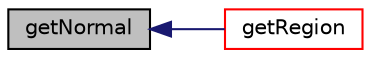 digraph "getNormal"
{
  bgcolor="transparent";
  edge [fontname="Helvetica",fontsize="10",labelfontname="Helvetica",labelfontsize="10"];
  node [fontname="Helvetica",fontsize="10",shape=record];
  rankdir="LR";
  Node539 [label="getNormal",height=0.2,width=0.4,color="black", fillcolor="grey75", style="filled", fontcolor="black"];
  Node539 -> Node540 [dir="back",color="midnightblue",fontsize="10",style="solid",fontname="Helvetica"];
  Node540 [label="getRegion",height=0.2,width=0.4,color="red",URL="$a26389.html#a293529d2b9916fb913c2b1bf66ba1a6e",tooltip="From a set of points and indices get the region. "];
}
